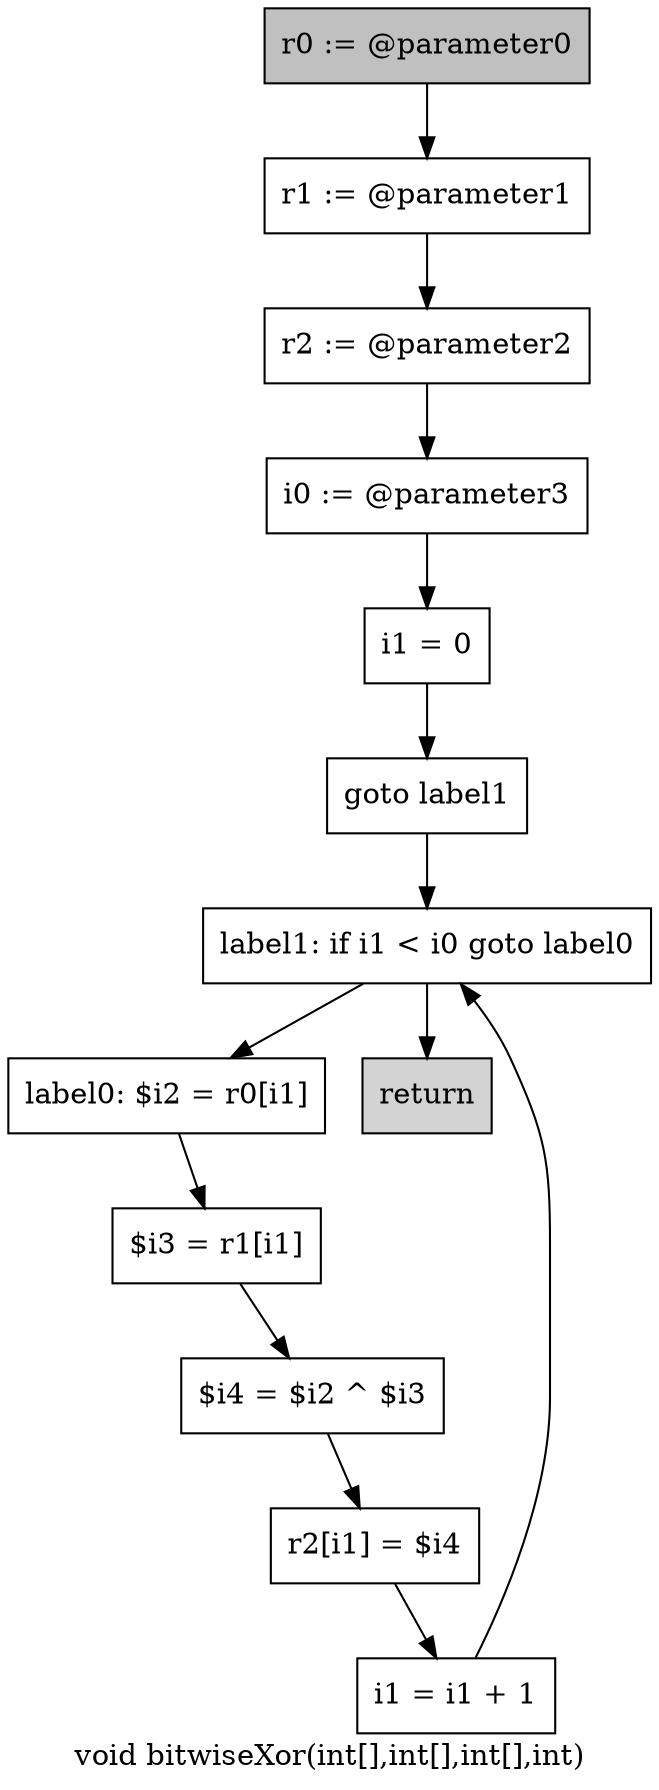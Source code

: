 digraph "void bitwiseXor(int[],int[],int[],int)" {
    label="void bitwiseXor(int[],int[],int[],int)";
    node [shape=box];
    "0" [style=filled,fillcolor=gray,label="r0 := @parameter0",];
    "1" [label="r1 := @parameter1",];
    "0"->"1";
    "2" [label="r2 := @parameter2",];
    "1"->"2";
    "3" [label="i0 := @parameter3",];
    "2"->"3";
    "4" [label="i1 = 0",];
    "3"->"4";
    "5" [label="goto label1",];
    "4"->"5";
    "11" [label="label1: if i1 < i0 goto label0",];
    "5"->"11";
    "6" [label="label0: $i2 = r0[i1]",];
    "7" [label="$i3 = r1[i1]",];
    "6"->"7";
    "8" [label="$i4 = $i2 ^ $i3",];
    "7"->"8";
    "9" [label="r2[i1] = $i4",];
    "8"->"9";
    "10" [label="i1 = i1 + 1",];
    "9"->"10";
    "10"->"11";
    "11"->"6";
    "12" [style=filled,fillcolor=lightgray,label="return",];
    "11"->"12";
}

